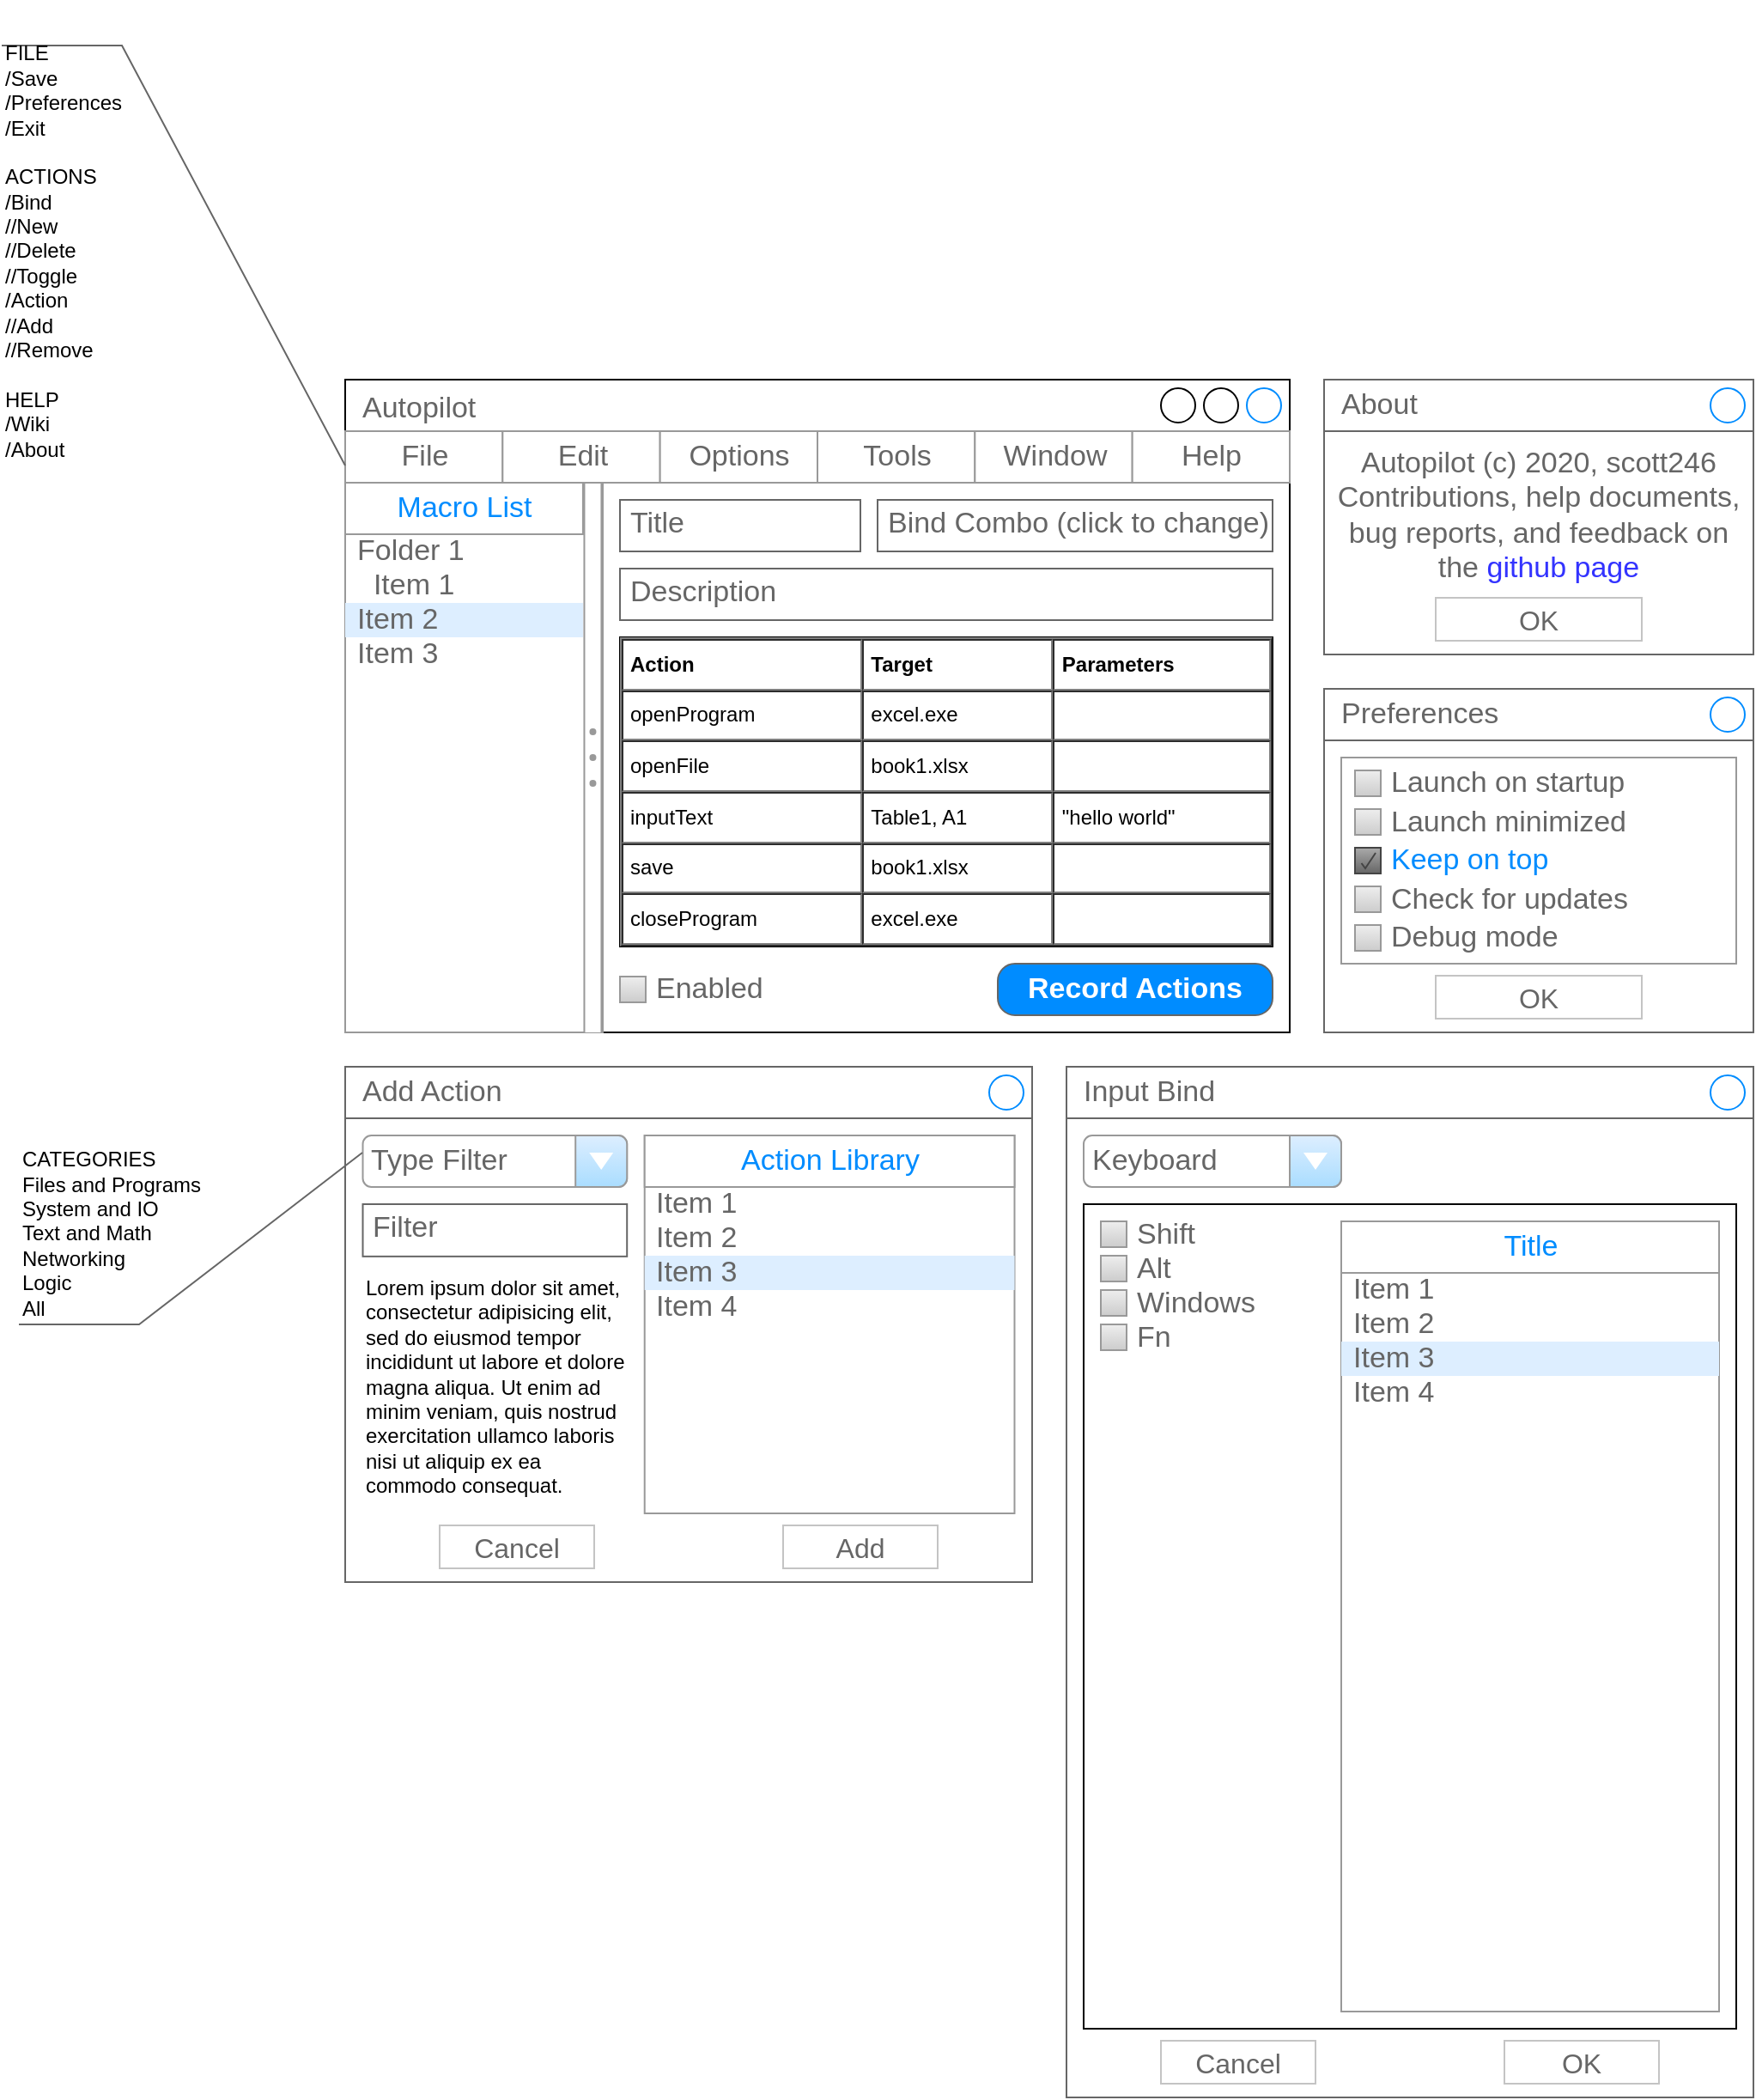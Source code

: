 <mxfile version="12.4.2" type="device" pages="1"><diagram id="YAPkU_yt1FOHtVR8c5gm" name="Views"><mxGraphModel dx="1936" dy="1906" grid="1" gridSize="10" guides="1" tooltips="1" connect="1" arrows="1" fold="1" page="1" pageScale="1" pageWidth="850" pageHeight="1100" math="0" shadow="0"><root><mxCell id="0"/><mxCell id="1" parent="0"/><mxCell id="EOJ3lp3D8dpg8eL5XDfX-2" value="Autopilot" style="strokeWidth=1;shadow=0;dashed=0;align=center;html=1;shape=mxgraph.mockup.containers.window;align=left;verticalAlign=top;spacingLeft=8;strokeColor2=#008cff;strokeColor3=#c4c4c4;fontColor=#666666;mainText=;fontSize=17;labelBackgroundColor=none;" parent="1" vertex="1"><mxGeometry x="20" y="40" width="550" height="380" as="geometry"/></mxCell><mxCell id="EOJ3lp3D8dpg8eL5XDfX-10" value="" style="strokeWidth=1;shadow=0;dashed=0;align=center;html=1;shape=mxgraph.mockup.forms.rrect;rSize=0;strokeColor=#999999;fillColor=#ffffff;" parent="1" vertex="1"><mxGeometry x="20" y="100" width="150" height="320" as="geometry"/></mxCell><mxCell id="EOJ3lp3D8dpg8eL5XDfX-11" value="Macro List" style="strokeWidth=1;shadow=0;dashed=0;align=center;html=1;shape=mxgraph.mockup.forms.rrect;rSize=0;strokeColor=#999999;fontColor=#008cff;fontSize=17;fillColor=#ffffff;resizeWidth=1;" parent="EOJ3lp3D8dpg8eL5XDfX-10" vertex="1"><mxGeometry width="138.462" height="30" relative="1" as="geometry"/></mxCell><mxCell id="EOJ3lp3D8dpg8eL5XDfX-12" value="Folder 1" style="strokeWidth=1;shadow=0;dashed=0;align=center;html=1;shape=mxgraph.mockup.forms.anchor;fontSize=17;fontColor=#666666;align=left;spacingLeft=5;resizeWidth=1;" parent="EOJ3lp3D8dpg8eL5XDfX-10" vertex="1"><mxGeometry width="138.462" height="20" relative="1" as="geometry"><mxPoint y="30" as="offset"/></mxGeometry></mxCell><mxCell id="EOJ3lp3D8dpg8eL5XDfX-13" value="&amp;nbsp; Item 1" style="strokeWidth=1;shadow=0;dashed=0;align=center;html=1;shape=mxgraph.mockup.forms.anchor;fontSize=17;fontColor=#666666;align=left;spacingLeft=5;resizeWidth=1;" parent="EOJ3lp3D8dpg8eL5XDfX-10" vertex="1"><mxGeometry width="138.462" height="20" relative="1" as="geometry"><mxPoint y="50" as="offset"/></mxGeometry></mxCell><mxCell id="EOJ3lp3D8dpg8eL5XDfX-14" value="Item 2" style="strokeWidth=1;shadow=0;dashed=0;align=center;html=1;shape=mxgraph.mockup.forms.rrect;rSize=0;fontSize=17;fontColor=#666666;align=left;spacingLeft=5;fillColor=#ddeeff;strokeColor=none;resizeWidth=1;" parent="EOJ3lp3D8dpg8eL5XDfX-10" vertex="1"><mxGeometry width="138.462" height="20" relative="1" as="geometry"><mxPoint y="70" as="offset"/></mxGeometry></mxCell><mxCell id="EOJ3lp3D8dpg8eL5XDfX-15" value="Item 3" style="strokeWidth=1;shadow=0;dashed=0;align=center;html=1;shape=mxgraph.mockup.forms.anchor;fontSize=17;fontColor=#666666;align=left;spacingLeft=5;resizeWidth=1;" parent="EOJ3lp3D8dpg8eL5XDfX-10" vertex="1"><mxGeometry width="138.462" height="20" relative="1" as="geometry"><mxPoint y="90" as="offset"/></mxGeometry></mxCell><mxCell id="EOJ3lp3D8dpg8eL5XDfX-37" value="" style="verticalLabelPosition=bottom;shadow=0;dashed=0;align=center;html=1;verticalAlign=top;strokeWidth=1;shape=mxgraph.mockup.forms.splitter;strokeColor=#999999;direction=north;" parent="EOJ3lp3D8dpg8eL5XDfX-10" vertex="1"><mxGeometry x="138.462" width="11.538" height="320" as="geometry"/></mxCell><mxCell id="EOJ3lp3D8dpg8eL5XDfX-16" value="&lt;table cellpadding=&quot;4&quot; cellspacing=&quot;0&quot; border=&quot;1&quot; style=&quot;font-size: 1em ; width: 100% ; height: 100%&quot;&gt;&lt;tbody&gt;&lt;tr&gt;&lt;th&gt;Action&lt;/th&gt;&lt;th&gt;Target&lt;/th&gt;&lt;td&gt;&lt;b&gt;Parameters&lt;/b&gt;&lt;/td&gt;&lt;/tr&gt;&lt;tr&gt;&lt;td&gt;openProgram&lt;/td&gt;&lt;td&gt;excel.exe&lt;/td&gt;&lt;td&gt;&lt;br&gt;&lt;/td&gt;&lt;/tr&gt;&lt;tr&gt;&lt;td&gt;openFile&lt;/td&gt;&lt;td&gt;book1.xlsx&lt;/td&gt;&lt;td&gt;&lt;br&gt;&lt;/td&gt;&lt;/tr&gt;&lt;tr&gt;&lt;td&gt;inputText&lt;/td&gt;&lt;td&gt;Table1, A1&lt;/td&gt;&lt;td&gt;&quot;hello world&quot;&lt;/td&gt;&lt;/tr&gt;&lt;tr&gt;&lt;td&gt;save&lt;/td&gt;&lt;td&gt;book1.xlsx&lt;/td&gt;&lt;td&gt;&lt;br&gt;&lt;/td&gt;&lt;/tr&gt;&lt;tr&gt;&lt;td&gt;closeProgram&lt;/td&gt;&lt;td&gt;excel.exe&lt;/td&gt;&lt;td&gt;&lt;br&gt;&lt;/td&gt;&lt;/tr&gt;&lt;/tbody&gt;&lt;/table&gt; " style="verticalAlign=top;align=left;overflow=fill;fontSize=12;fontFamily=Helvetica;html=1" parent="1" vertex="1"><mxGeometry x="180" y="190" width="380" height="180" as="geometry"/></mxCell><mxCell id="EOJ3lp3D8dpg8eL5XDfX-31" value="Title" style="strokeWidth=1;shadow=0;dashed=0;align=center;html=1;shape=mxgraph.mockup.text.textBox;fontColor=#666666;align=left;fontSize=17;spacingLeft=4;spacingTop=-3;strokeColor=#666666;mainText=" parent="1" vertex="1"><mxGeometry x="180" y="110" width="140" height="30" as="geometry"/></mxCell><mxCell id="EOJ3lp3D8dpg8eL5XDfX-32" value="Description" style="strokeWidth=1;shadow=0;dashed=0;align=center;html=1;shape=mxgraph.mockup.text.textBox;fontColor=#666666;align=left;fontSize=17;spacingLeft=4;spacingTop=-3;strokeColor=#666666;mainText=" parent="1" vertex="1"><mxGeometry x="180" y="150" width="380" height="30" as="geometry"/></mxCell><mxCell id="EOJ3lp3D8dpg8eL5XDfX-40" value="" style="strokeWidth=1;shadow=0;dashed=0;align=center;html=1;shape=mxgraph.mockup.containers.rrect;rSize=0;strokeColor=#666666;fontColor=#666666;fontSize=17;verticalAlign=top;whiteSpace=wrap;fillColor=#ffffff;spacingTop=32;" parent="1" vertex="1"><mxGeometry x="590" y="220" width="250" height="200" as="geometry"/></mxCell><mxCell id="EOJ3lp3D8dpg8eL5XDfX-41" value="Preferences" style="strokeWidth=1;shadow=0;dashed=0;align=center;html=1;shape=mxgraph.mockup.containers.rrect;rSize=0;fontSize=17;fontColor=#666666;strokeColor=#666666;align=left;spacingLeft=8;fillColor=#ffffff;resizeWidth=1;" parent="EOJ3lp3D8dpg8eL5XDfX-40" vertex="1"><mxGeometry width="250" height="30" relative="1" as="geometry"/></mxCell><mxCell id="EOJ3lp3D8dpg8eL5XDfX-42" value="" style="shape=ellipse;strokeColor=#008cff;resizable=0;fillColor=none;html=1;" parent="EOJ3lp3D8dpg8eL5XDfX-41" vertex="1"><mxGeometry x="1" y="0.5" width="20" height="20" relative="1" as="geometry"><mxPoint x="-25" y="-10" as="offset"/></mxGeometry></mxCell><mxCell id="EOJ3lp3D8dpg8eL5XDfX-43" value="OK" style="strokeWidth=1;shadow=0;dashed=0;align=center;html=1;shape=mxgraph.mockup.containers.rrect;rSize=0;fontSize=16;fontColor=#666666;strokeColor=#c4c4c4;resizable=0;whiteSpace=wrap;fillColor=#ffffff;" parent="EOJ3lp3D8dpg8eL5XDfX-40" vertex="1"><mxGeometry x="0.5" y="1" width="120" height="25" relative="1" as="geometry"><mxPoint x="-60" y="-33" as="offset"/></mxGeometry></mxCell><mxCell id="EOJ3lp3D8dpg8eL5XDfX-67" value="" style="strokeWidth=1;shadow=0;dashed=0;align=center;html=1;shape=mxgraph.mockup.forms.rrect;rSize=0;strokeColor=#999999;fillColor=#ffffff;recursiveResize=0;fontSize=12;" parent="EOJ3lp3D8dpg8eL5XDfX-40" vertex="1"><mxGeometry x="10" y="40" width="230" height="120" as="geometry"/></mxCell><mxCell id="EOJ3lp3D8dpg8eL5XDfX-68" value="Launch on startup" style="strokeWidth=1;shadow=0;dashed=0;align=center;html=1;shape=mxgraph.mockup.forms.rrect;rSize=0;fillColor=#eeeeee;strokeColor=#999999;gradientColor=#cccccc;align=left;spacingLeft=4;fontSize=17;fontColor=#666666;labelPosition=right;" parent="EOJ3lp3D8dpg8eL5XDfX-67" vertex="1"><mxGeometry x="8" y="7.5" width="15" height="15" as="geometry"/></mxCell><mxCell id="EOJ3lp3D8dpg8eL5XDfX-69" value="Launch minimized" style="strokeWidth=1;shadow=0;dashed=0;align=center;html=1;shape=mxgraph.mockup.forms.rrect;rSize=0;fillColor=#eeeeee;strokeColor=#999999;gradientColor=#cccccc;align=left;spacingLeft=4;fontSize=17;fontColor=#666666;labelPosition=right;" parent="EOJ3lp3D8dpg8eL5XDfX-67" vertex="1"><mxGeometry x="8" y="30" width="15" height="15" as="geometry"/></mxCell><mxCell id="EOJ3lp3D8dpg8eL5XDfX-70" value="Keep on top" style="strokeWidth=1;shadow=0;dashed=0;align=center;html=1;shape=mxgraph.mockup.forms.checkbox;rSize=0;resizable=0;fillColor=#aaaaaa;strokeColor=#444444;gradientColor=#666666;align=left;spacingLeft=4;fontSize=17;fontColor=#008cff;labelPosition=right;" parent="EOJ3lp3D8dpg8eL5XDfX-67" vertex="1"><mxGeometry x="8" y="52.5" width="15" height="15" as="geometry"/></mxCell><mxCell id="EOJ3lp3D8dpg8eL5XDfX-71" value="Debug mode" style="strokeWidth=1;shadow=0;dashed=0;align=center;html=1;shape=mxgraph.mockup.forms.rrect;rSize=0;fillColor=#eeeeee;strokeColor=#999999;gradientColor=#cccccc;align=left;spacingLeft=4;fontSize=17;fontColor=#666666;labelPosition=right;" parent="EOJ3lp3D8dpg8eL5XDfX-67" vertex="1"><mxGeometry x="8" y="97.5" width="15" height="15" as="geometry"/></mxCell><mxCell id="EOJ3lp3D8dpg8eL5XDfX-116" value="Check for updates" style="strokeWidth=1;shadow=0;dashed=0;align=center;html=1;shape=mxgraph.mockup.forms.rrect;rSize=0;fillColor=#eeeeee;strokeColor=#999999;gradientColor=#cccccc;align=left;spacingLeft=4;fontSize=17;fontColor=#666666;labelPosition=right;" parent="EOJ3lp3D8dpg8eL5XDfX-67" vertex="1"><mxGeometry x="8" y="75" width="15" height="15" as="geometry"/></mxCell><mxCell id="EOJ3lp3D8dpg8eL5XDfX-44" value="Autopilot (c) 2020, scott246&lt;br&gt;Contributions, help documents, bug reports, and feedback on the&amp;nbsp;&lt;font color=&quot;#3333ff&quot;&gt;github page&lt;br&gt;&lt;/font&gt;" style="strokeWidth=1;shadow=0;dashed=0;align=center;html=1;shape=mxgraph.mockup.containers.rrect;rSize=0;strokeColor=#666666;fontColor=#666666;fontSize=17;verticalAlign=top;whiteSpace=wrap;fillColor=#ffffff;spacingTop=32;" parent="1" vertex="1"><mxGeometry x="590" y="40" width="250" height="160" as="geometry"/></mxCell><mxCell id="EOJ3lp3D8dpg8eL5XDfX-45" value="About" style="strokeWidth=1;shadow=0;dashed=0;align=center;html=1;shape=mxgraph.mockup.containers.rrect;rSize=0;fontSize=17;fontColor=#666666;strokeColor=#666666;align=left;spacingLeft=8;fillColor=#ffffff;resizeWidth=1;" parent="EOJ3lp3D8dpg8eL5XDfX-44" vertex="1"><mxGeometry width="250" height="30" relative="1" as="geometry"/></mxCell><mxCell id="EOJ3lp3D8dpg8eL5XDfX-46" value="" style="shape=ellipse;strokeColor=#008cff;resizable=0;fillColor=none;html=1;" parent="EOJ3lp3D8dpg8eL5XDfX-45" vertex="1"><mxGeometry x="1" y="0.5" width="20" height="20" relative="1" as="geometry"><mxPoint x="-25" y="-10" as="offset"/></mxGeometry></mxCell><mxCell id="EOJ3lp3D8dpg8eL5XDfX-47" value="OK" style="strokeWidth=1;shadow=0;dashed=0;align=center;html=1;shape=mxgraph.mockup.containers.rrect;rSize=0;fontSize=16;fontColor=#666666;strokeColor=#c4c4c4;resizable=0;whiteSpace=wrap;fillColor=#ffffff;" parent="EOJ3lp3D8dpg8eL5XDfX-44" vertex="1"><mxGeometry x="0.5" y="1" width="120" height="25" relative="1" as="geometry"><mxPoint x="-60" y="-33" as="offset"/></mxGeometry></mxCell><mxCell id="EOJ3lp3D8dpg8eL5XDfX-48" value="Bind Combo (click to change)" style="strokeWidth=1;shadow=0;dashed=0;align=center;html=1;shape=mxgraph.mockup.text.textBox;fontColor=#666666;align=left;fontSize=17;spacingLeft=4;spacingTop=-3;strokeColor=#666666;mainText=" parent="1" vertex="1"><mxGeometry x="330" y="110" width="230" height="30" as="geometry"/></mxCell><mxCell id="EOJ3lp3D8dpg8eL5XDfX-53" value="" style="strokeWidth=1;shadow=0;dashed=0;align=center;html=1;shape=mxgraph.mockup.containers.rrect;rSize=0;strokeColor=#666666;fontColor=#666666;fontSize=17;verticalAlign=top;whiteSpace=wrap;fillColor=#ffffff;spacingTop=32;" parent="1" vertex="1"><mxGeometry x="440" y="440" width="400" height="600" as="geometry"/></mxCell><mxCell id="EOJ3lp3D8dpg8eL5XDfX-54" value="Input Bind" style="strokeWidth=1;shadow=0;dashed=0;align=center;html=1;shape=mxgraph.mockup.containers.rrect;rSize=0;fontSize=17;fontColor=#666666;strokeColor=#666666;align=left;spacingLeft=8;fillColor=none;resizeWidth=1;" parent="EOJ3lp3D8dpg8eL5XDfX-53" vertex="1"><mxGeometry width="400" height="30" relative="1" as="geometry"/></mxCell><mxCell id="EOJ3lp3D8dpg8eL5XDfX-55" value="" style="shape=ellipse;strokeColor=#008cff;resizable=0;fillColor=none;html=1;" parent="EOJ3lp3D8dpg8eL5XDfX-54" vertex="1"><mxGeometry x="1" y="0.5" width="20" height="20" relative="1" as="geometry"><mxPoint x="-25" y="-10" as="offset"/></mxGeometry></mxCell><mxCell id="EOJ3lp3D8dpg8eL5XDfX-56" value="Cancel" style="strokeWidth=1;shadow=0;dashed=0;align=center;html=1;shape=mxgraph.mockup.containers.rrect;rSize=0;fontSize=16;fontColor=#666666;strokeColor=#c4c4c4;whiteSpace=wrap;fillColor=none;" parent="EOJ3lp3D8dpg8eL5XDfX-53" vertex="1"><mxGeometry x="0.25" y="1" width="90" height="25" relative="1" as="geometry"><mxPoint x="-45" y="-33" as="offset"/></mxGeometry></mxCell><mxCell id="EOJ3lp3D8dpg8eL5XDfX-57" value="OK" style="strokeWidth=1;shadow=0;dashed=0;align=center;html=1;shape=mxgraph.mockup.containers.rrect;rSize=0;fontSize=16;fontColor=#666666;strokeColor=#c4c4c4;whiteSpace=wrap;fillColor=none;" parent="EOJ3lp3D8dpg8eL5XDfX-53" vertex="1"><mxGeometry x="0.75" y="1" width="90" height="25" relative="1" as="geometry"><mxPoint x="-45" y="-33" as="offset"/></mxGeometry></mxCell><mxCell id="EOJ3lp3D8dpg8eL5XDfX-99" value="Keyboard" style="strokeWidth=1;shadow=0;dashed=0;align=center;html=1;shape=mxgraph.mockup.forms.comboBox;strokeColor=#999999;fillColor=#ddeeff;align=left;fillColor2=#aaddff;mainText=;fontColor=#666666;fontSize=17;spacingLeft=3;" parent="EOJ3lp3D8dpg8eL5XDfX-53" vertex="1"><mxGeometry x="10" y="40" width="150" height="30" as="geometry"/></mxCell><mxCell id="EOJ3lp3D8dpg8eL5XDfX-101" value="" style="rounded=0;whiteSpace=wrap;html=1;fontSize=12;" parent="EOJ3lp3D8dpg8eL5XDfX-53" vertex="1"><mxGeometry x="10" y="80" width="380" height="480" as="geometry"/></mxCell><mxCell id="EOJ3lp3D8dpg8eL5XDfX-102" value="" style="strokeWidth=1;shadow=0;dashed=0;align=center;html=1;shape=mxgraph.mockup.forms.rrect;rSize=0;strokeColor=#999999;fillColor=#ffffff;fontSize=12;" parent="EOJ3lp3D8dpg8eL5XDfX-53" vertex="1"><mxGeometry x="160" y="90" width="220" height="460" as="geometry"/></mxCell><mxCell id="EOJ3lp3D8dpg8eL5XDfX-103" value="Title" style="strokeWidth=1;shadow=0;dashed=0;align=center;html=1;shape=mxgraph.mockup.forms.rrect;rSize=0;strokeColor=#999999;fontColor=#008cff;fontSize=17;fillColor=#ffffff;resizeWidth=1;" parent="EOJ3lp3D8dpg8eL5XDfX-102" vertex="1"><mxGeometry width="220.0" height="30" relative="1" as="geometry"/></mxCell><mxCell id="EOJ3lp3D8dpg8eL5XDfX-104" value="Item 1" style="strokeWidth=1;shadow=0;dashed=0;align=center;html=1;shape=mxgraph.mockup.forms.anchor;fontSize=17;fontColor=#666666;align=left;spacingLeft=5;resizeWidth=1;" parent="EOJ3lp3D8dpg8eL5XDfX-102" vertex="1"><mxGeometry width="220.0" height="20" relative="1" as="geometry"><mxPoint y="30" as="offset"/></mxGeometry></mxCell><mxCell id="EOJ3lp3D8dpg8eL5XDfX-105" value="Item 2" style="strokeWidth=1;shadow=0;dashed=0;align=center;html=1;shape=mxgraph.mockup.forms.anchor;fontSize=17;fontColor=#666666;align=left;spacingLeft=5;resizeWidth=1;" parent="EOJ3lp3D8dpg8eL5XDfX-102" vertex="1"><mxGeometry width="220.0" height="20" relative="1" as="geometry"><mxPoint y="50" as="offset"/></mxGeometry></mxCell><mxCell id="EOJ3lp3D8dpg8eL5XDfX-106" value="Item 3" style="strokeWidth=1;shadow=0;dashed=0;align=center;html=1;shape=mxgraph.mockup.forms.rrect;rSize=0;fontSize=17;fontColor=#666666;align=left;spacingLeft=5;fillColor=#ddeeff;strokeColor=none;resizeWidth=1;" parent="EOJ3lp3D8dpg8eL5XDfX-102" vertex="1"><mxGeometry width="220.0" height="20" relative="1" as="geometry"><mxPoint y="70" as="offset"/></mxGeometry></mxCell><mxCell id="EOJ3lp3D8dpg8eL5XDfX-107" value="Item 4" style="strokeWidth=1;shadow=0;dashed=0;align=center;html=1;shape=mxgraph.mockup.forms.anchor;fontSize=17;fontColor=#666666;align=left;spacingLeft=5;resizeWidth=1;" parent="EOJ3lp3D8dpg8eL5XDfX-102" vertex="1"><mxGeometry width="220.0" height="20" relative="1" as="geometry"><mxPoint y="90" as="offset"/></mxGeometry></mxCell><mxCell id="EOJ3lp3D8dpg8eL5XDfX-108" value="Shift" style="strokeWidth=1;shadow=0;dashed=0;align=center;html=1;shape=mxgraph.mockup.forms.rrect;rSize=0;fillColor=#eeeeee;strokeColor=#999999;gradientColor=#cccccc;align=left;spacingLeft=4;fontSize=17;fontColor=#666666;labelPosition=right;" parent="EOJ3lp3D8dpg8eL5XDfX-53" vertex="1"><mxGeometry x="20" y="90" width="15" height="15" as="geometry"/></mxCell><mxCell id="EOJ3lp3D8dpg8eL5XDfX-109" value="Alt" style="strokeWidth=1;shadow=0;dashed=0;align=center;html=1;shape=mxgraph.mockup.forms.rrect;rSize=0;fillColor=#eeeeee;strokeColor=#999999;gradientColor=#cccccc;align=left;spacingLeft=4;fontSize=17;fontColor=#666666;labelPosition=right;" parent="EOJ3lp3D8dpg8eL5XDfX-53" vertex="1"><mxGeometry x="20" y="110" width="15" height="15" as="geometry"/></mxCell><mxCell id="EOJ3lp3D8dpg8eL5XDfX-110" value="Windows" style="strokeWidth=1;shadow=0;dashed=0;align=center;html=1;shape=mxgraph.mockup.forms.rrect;rSize=0;fillColor=#eeeeee;strokeColor=#999999;gradientColor=#cccccc;align=left;spacingLeft=4;fontSize=17;fontColor=#666666;labelPosition=right;" parent="EOJ3lp3D8dpg8eL5XDfX-53" vertex="1"><mxGeometry x="20" y="130" width="15" height="15" as="geometry"/></mxCell><mxCell id="EOJ3lp3D8dpg8eL5XDfX-113" value="Fn" style="strokeWidth=1;shadow=0;dashed=0;align=center;html=1;shape=mxgraph.mockup.forms.rrect;rSize=0;fillColor=#eeeeee;strokeColor=#999999;gradientColor=#cccccc;align=left;spacingLeft=4;fontSize=17;fontColor=#666666;labelPosition=right;" parent="EOJ3lp3D8dpg8eL5XDfX-53" vertex="1"><mxGeometry x="20" y="150" width="15" height="15" as="geometry"/></mxCell><mxCell id="EOJ3lp3D8dpg8eL5XDfX-59" value="Record Actions" style="strokeWidth=1;shadow=0;dashed=0;align=center;html=1;shape=mxgraph.mockup.buttons.button;strokeColor=#666666;fontColor=#ffffff;mainText=;buttonStyle=round;fontSize=17;fontStyle=1;fillColor=#008cff;whiteSpace=wrap;" parent="1" vertex="1"><mxGeometry x="400" y="380" width="160" height="30" as="geometry"/></mxCell><mxCell id="EOJ3lp3D8dpg8eL5XDfX-17" value="" style="strokeWidth=1;shadow=0;dashed=0;align=center;html=1;shape=mxgraph.mockup.forms.rrect;rSize=0;strokeColor=#999999;" parent="1" vertex="1"><mxGeometry x="20" y="70" width="550" height="30" as="geometry"/></mxCell><mxCell id="EOJ3lp3D8dpg8eL5XDfX-18" value="File" style="strokeColor=inherit;fillColor=inherit;gradientColor=inherit;strokeWidth=1;shadow=0;dashed=0;align=center;html=1;shape=mxgraph.mockup.forms.rrect;rSize=0;fontSize=17;fontColor=#666666;" parent="EOJ3lp3D8dpg8eL5XDfX-17" vertex="1"><mxGeometry width="91.667" height="30" as="geometry"/></mxCell><mxCell id="EOJ3lp3D8dpg8eL5XDfX-19" value="Edit" style="strokeColor=inherit;fillColor=inherit;gradientColor=inherit;strokeWidth=1;shadow=0;dashed=0;align=center;html=1;shape=mxgraph.mockup.forms.rrect;rSize=0;fontSize=17;fontColor=#666666;" parent="EOJ3lp3D8dpg8eL5XDfX-17" vertex="1"><mxGeometry x="91.667" width="91.667" height="30" as="geometry"/></mxCell><mxCell id="EOJ3lp3D8dpg8eL5XDfX-20" value="Options" style="strokeColor=inherit;fillColor=inherit;gradientColor=inherit;strokeWidth=1;shadow=0;dashed=0;align=center;html=1;shape=mxgraph.mockup.forms.rrect;rSize=0;fontSize=17;fontColor=#666666;" parent="EOJ3lp3D8dpg8eL5XDfX-17" vertex="1"><mxGeometry x="183.333" width="91.667" height="30" as="geometry"/></mxCell><mxCell id="EOJ3lp3D8dpg8eL5XDfX-21" value="Tools" style="strokeColor=inherit;fillColor=inherit;gradientColor=inherit;strokeWidth=1;shadow=0;dashed=0;align=center;html=1;shape=mxgraph.mockup.forms.rrect;rSize=0;fontSize=17;fontColor=#666666;" parent="EOJ3lp3D8dpg8eL5XDfX-17" vertex="1"><mxGeometry x="275.0" width="91.667" height="30" as="geometry"/></mxCell><mxCell id="EOJ3lp3D8dpg8eL5XDfX-22" value="Window" style="strokeColor=inherit;fillColor=inherit;gradientColor=inherit;strokeWidth=1;shadow=0;dashed=0;align=center;html=1;shape=mxgraph.mockup.forms.rrect;rSize=0;fontSize=17;fontColor=#666666;" parent="EOJ3lp3D8dpg8eL5XDfX-17" vertex="1"><mxGeometry x="366.667" width="91.667" height="30" as="geometry"/></mxCell><mxCell id="EOJ3lp3D8dpg8eL5XDfX-23" value="Help" style="strokeColor=inherit;fillColor=inherit;gradientColor=inherit;strokeWidth=1;shadow=0;dashed=0;align=center;html=1;shape=mxgraph.mockup.forms.rrect;rSize=0;fontSize=17;fontColor=#666666;" parent="EOJ3lp3D8dpg8eL5XDfX-17" vertex="1"><mxGeometry x="458.333" width="91.667" height="30" as="geometry"/></mxCell><mxCell id="EOJ3lp3D8dpg8eL5XDfX-72" value="Enabled" style="strokeWidth=1;shadow=0;dashed=0;align=center;html=1;shape=mxgraph.mockup.forms.rrect;rSize=0;fillColor=#eeeeee;strokeColor=#999999;gradientColor=#cccccc;align=left;spacingLeft=4;fontSize=17;fontColor=#666666;labelPosition=right;" parent="1" vertex="1"><mxGeometry x="180" y="387.5" width="15" height="15" as="geometry"/></mxCell><mxCell id="EOJ3lp3D8dpg8eL5XDfX-79" value="" style="strokeWidth=1;shadow=0;dashed=0;align=center;html=1;shape=mxgraph.mockup.containers.rrect;rSize=0;strokeColor=#666666;fontColor=#666666;fontSize=17;verticalAlign=top;whiteSpace=wrap;fillColor=#ffffff;spacingTop=32;" parent="1" vertex="1"><mxGeometry x="20" y="440" width="400" height="300" as="geometry"/></mxCell><mxCell id="EOJ3lp3D8dpg8eL5XDfX-80" value="Add Action" style="strokeWidth=1;shadow=0;dashed=0;align=center;html=1;shape=mxgraph.mockup.containers.rrect;rSize=0;fontSize=17;fontColor=#666666;strokeColor=#666666;align=left;spacingLeft=8;fillColor=none;resizeWidth=1;" parent="EOJ3lp3D8dpg8eL5XDfX-79" vertex="1"><mxGeometry width="400.0" height="30" relative="1" as="geometry"/></mxCell><mxCell id="EOJ3lp3D8dpg8eL5XDfX-81" value="" style="shape=ellipse;strokeColor=#008cff;resizable=0;fillColor=none;html=1;" parent="EOJ3lp3D8dpg8eL5XDfX-80" vertex="1"><mxGeometry x="1" y="0.5" width="20" height="20" relative="1" as="geometry"><mxPoint x="-25" y="-10" as="offset"/></mxGeometry></mxCell><mxCell id="EOJ3lp3D8dpg8eL5XDfX-82" value="Cancel" style="strokeWidth=1;shadow=0;dashed=0;align=center;html=1;shape=mxgraph.mockup.containers.rrect;rSize=0;fontSize=16;fontColor=#666666;strokeColor=#c4c4c4;whiteSpace=wrap;fillColor=none;" parent="EOJ3lp3D8dpg8eL5XDfX-79" vertex="1"><mxGeometry x="0.25" y="1" width="90" height="25" relative="1" as="geometry"><mxPoint x="-45" y="-33" as="offset"/></mxGeometry></mxCell><mxCell id="EOJ3lp3D8dpg8eL5XDfX-83" value="Add" style="strokeWidth=1;shadow=0;dashed=0;align=center;html=1;shape=mxgraph.mockup.containers.rrect;rSize=0;fontSize=16;fontColor=#666666;strokeColor=#c4c4c4;whiteSpace=wrap;fillColor=none;" parent="EOJ3lp3D8dpg8eL5XDfX-79" vertex="1"><mxGeometry x="0.75" y="1" width="90" height="25" relative="1" as="geometry"><mxPoint x="-45" y="-33" as="offset"/></mxGeometry></mxCell><mxCell id="EOJ3lp3D8dpg8eL5XDfX-34" value="Type Filter" style="strokeWidth=1;shadow=0;dashed=0;align=center;html=1;shape=mxgraph.mockup.forms.comboBox;strokeColor=#999999;fillColor=#ddeeff;align=left;fillColor2=#aaddff;mainText=;fontColor=#666666;fontSize=17;spacingLeft=3;" parent="EOJ3lp3D8dpg8eL5XDfX-79" vertex="1"><mxGeometry x="10.256" y="40" width="153.846" height="30" as="geometry"/></mxCell><mxCell id="EOJ3lp3D8dpg8eL5XDfX-35" value="Filter" style="strokeWidth=1;shadow=0;dashed=0;align=center;html=1;shape=mxgraph.mockup.text.textBox;fontColor=#666666;align=left;fontSize=17;spacingLeft=4;spacingTop=-3;strokeColor=#666666;mainText=" parent="EOJ3lp3D8dpg8eL5XDfX-79" vertex="1"><mxGeometry x="10.256" y="80" width="153.846" height="30.43" as="geometry"/></mxCell><mxCell id="EOJ3lp3D8dpg8eL5XDfX-25" value="" style="strokeWidth=1;shadow=0;dashed=0;align=center;html=1;shape=mxgraph.mockup.forms.rrect;rSize=0;strokeColor=#999999;fillColor=#ffffff;verticalAlign=top;" parent="EOJ3lp3D8dpg8eL5XDfX-79" vertex="1"><mxGeometry x="174.359" y="40" width="215.385" height="220" as="geometry"/></mxCell><mxCell id="EOJ3lp3D8dpg8eL5XDfX-26" value="Action Library" style="strokeWidth=1;shadow=0;dashed=0;align=center;html=1;shape=mxgraph.mockup.forms.rrect;rSize=0;strokeColor=#999999;fontColor=#008cff;fontSize=17;fillColor=#ffffff;resizeWidth=1;" parent="EOJ3lp3D8dpg8eL5XDfX-25" vertex="1"><mxGeometry width="215.385" height="30" relative="1" as="geometry"/></mxCell><mxCell id="EOJ3lp3D8dpg8eL5XDfX-27" value="Item 1" style="strokeWidth=1;shadow=0;dashed=0;align=center;html=1;shape=mxgraph.mockup.forms.anchor;fontSize=17;fontColor=#666666;align=left;spacingLeft=5;resizeWidth=1;" parent="EOJ3lp3D8dpg8eL5XDfX-25" vertex="1"><mxGeometry width="215.385" height="20" relative="1" as="geometry"><mxPoint y="30.0" as="offset"/></mxGeometry></mxCell><mxCell id="EOJ3lp3D8dpg8eL5XDfX-28" value="Item 2" style="strokeWidth=1;shadow=0;dashed=0;align=center;html=1;shape=mxgraph.mockup.forms.anchor;fontSize=17;fontColor=#666666;align=left;spacingLeft=5;resizeWidth=1;" parent="EOJ3lp3D8dpg8eL5XDfX-25" vertex="1"><mxGeometry width="215.385" height="20" relative="1" as="geometry"><mxPoint y="50.0" as="offset"/></mxGeometry></mxCell><mxCell id="EOJ3lp3D8dpg8eL5XDfX-29" value="Item 3" style="strokeWidth=1;shadow=0;dashed=0;align=center;html=1;shape=mxgraph.mockup.forms.rrect;rSize=0;fontSize=17;fontColor=#666666;align=left;spacingLeft=5;fillColor=#ddeeff;strokeColor=none;resizeWidth=1;" parent="EOJ3lp3D8dpg8eL5XDfX-25" vertex="1"><mxGeometry width="215.385" height="20" relative="1" as="geometry"><mxPoint y="70" as="offset"/></mxGeometry></mxCell><mxCell id="EOJ3lp3D8dpg8eL5XDfX-30" value="Item 4" style="strokeWidth=1;shadow=0;dashed=0;align=center;html=1;shape=mxgraph.mockup.forms.anchor;fontSize=17;fontColor=#666666;align=left;spacingLeft=5;resizeWidth=1;" parent="EOJ3lp3D8dpg8eL5XDfX-25" vertex="1"><mxGeometry width="215.385" height="20" relative="1" as="geometry"><mxPoint y="90" as="offset"/></mxGeometry></mxCell><mxCell id="EOJ3lp3D8dpg8eL5XDfX-88" value="Lorem ipsum dolor sit amet, consectetur adipisicing elit, sed do eiusmod tempor incididunt ut labore et dolore magna aliqua. Ut enim ad minim veniam, quis nostrud exercitation ullamco laboris nisi ut aliquip ex ea commodo consequat." style="text;spacingTop=-5;whiteSpace=wrap;html=1;align=left;fontSize=12;fontFamily=Helvetica;fillColor=none;strokeColor=none;" parent="EOJ3lp3D8dpg8eL5XDfX-25" vertex="1"><mxGeometry x="-164.103" y="80" width="153.979" height="140" as="geometry"/></mxCell><mxCell id="hbIDWwTK1MXevj4rBOHK-6" value="FILE&lt;br&gt;/Save&lt;br&gt;/Preferences&lt;br&gt;/Exit&lt;br&gt;&lt;br&gt;ACTIONS&lt;br&gt;/Bind&lt;br&gt;//New&lt;br&gt;//Delete&lt;br&gt;//Toggle&lt;br&gt;/Action&lt;br&gt;//Add&lt;br&gt;//Remove&lt;br&gt;&lt;br&gt;HELP&lt;br&gt;/Wiki&lt;br&gt;/About" style="strokeWidth=1;shadow=0;dashed=0;align=center;shape=mxgraph.mockup.text.callout;linkText=;textSize=17;textColor=#666666;callDir=NW;callStyle=line;fontSize=12;fontColor=#000000;align=left;verticalAlign=bottom;strokeColor=#666666;html=1;" vertex="1" parent="1"><mxGeometry x="-180" y="-180" width="200" height="270" as="geometry"/></mxCell><mxCell id="hbIDWwTK1MXevj4rBOHK-8" value="CATEGORIES&lt;br style=&quot;font-size: 12px;&quot;&gt;Files and Programs&lt;br style=&quot;font-size: 12px;&quot;&gt;System and IO&lt;br style=&quot;font-size: 12px;&quot;&gt;Text and Math&lt;br style=&quot;font-size: 12px;&quot;&gt;Networking&lt;br style=&quot;font-size: 12px;&quot;&gt;Logic&lt;br style=&quot;font-size: 12px;&quot;&gt;All" style="strokeWidth=1;shadow=0;dashed=0;align=center;html=1;shape=mxgraph.mockup.text.callout;linkText=;textSize=17;textColor=#666666;callDir=SW;callStyle=line;fontSize=12;fontColor=#000000;align=left;verticalAlign=bottom;strokeColor=#666666;" vertex="1" parent="1"><mxGeometry x="-170" y="490" width="200" height="100" as="geometry"/></mxCell></root></mxGraphModel></diagram></mxfile>